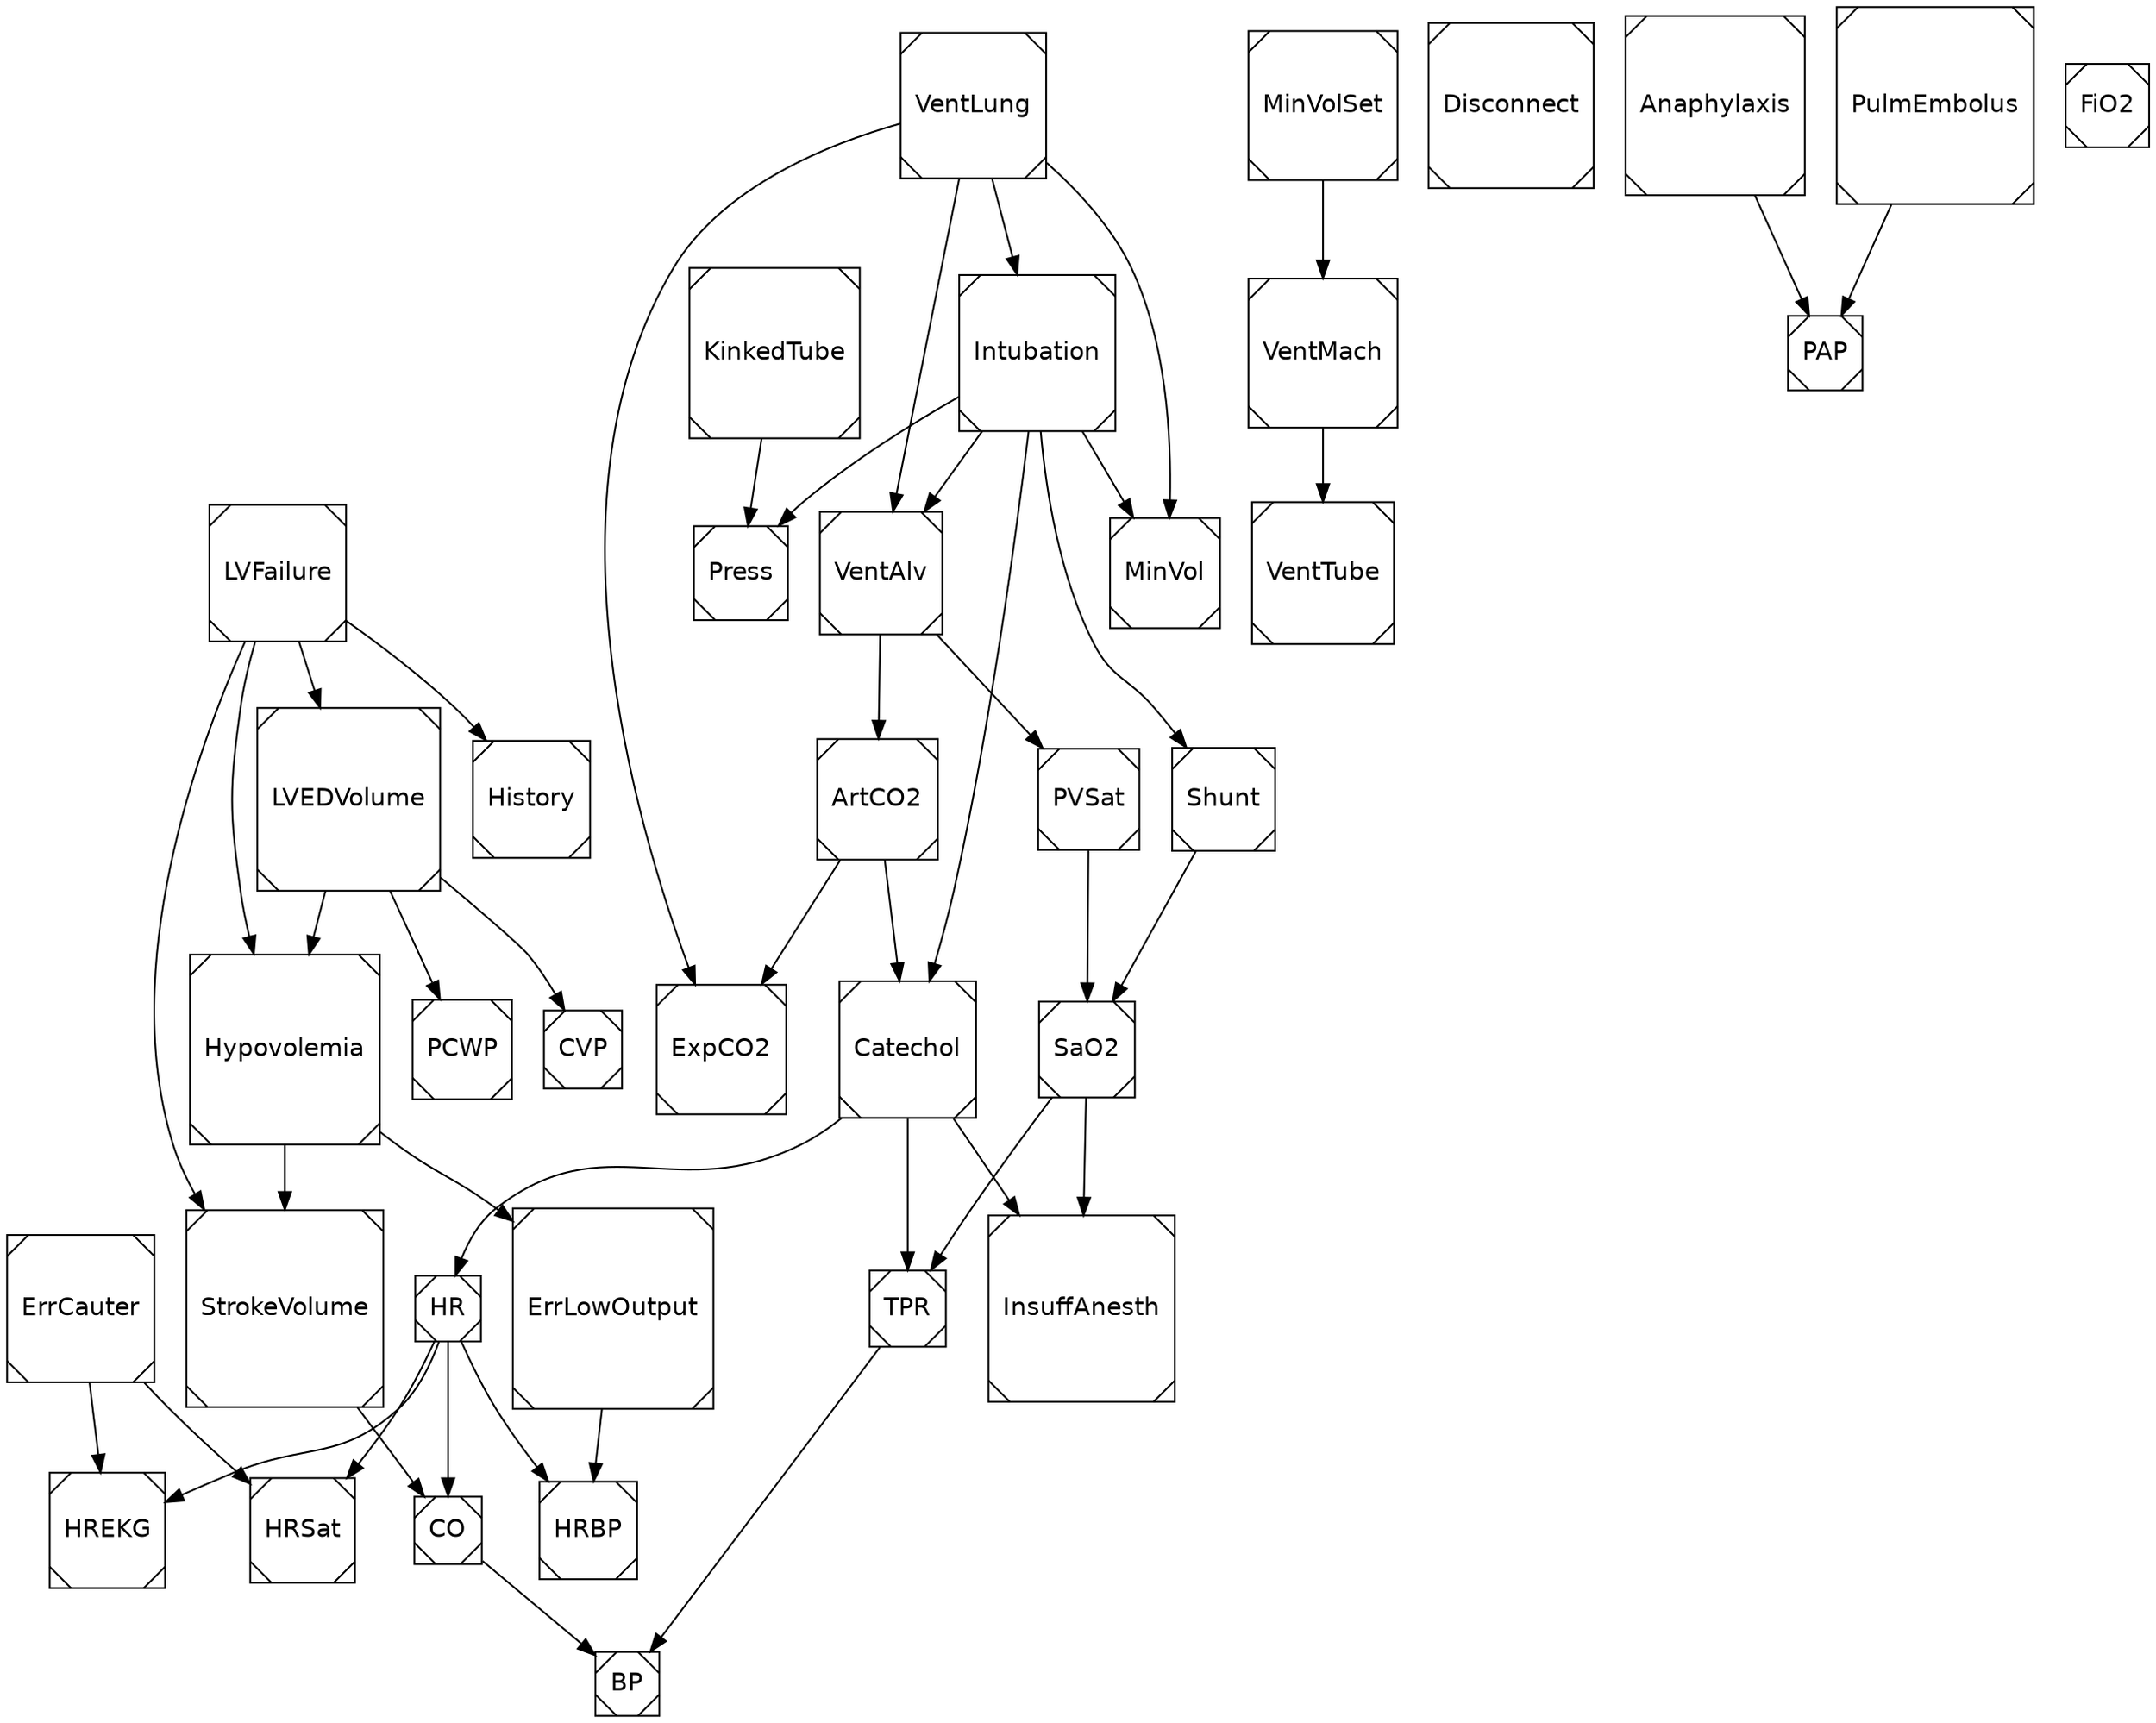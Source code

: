 digraph foo
{
	node [fontname="Helvetica" style="filled" fillcolor="white"];
	edge [labelfontname="Helvetica" labelangle=30 labeldistance=2];
	Hypovolemia [shape="Msquare"];
	StrokeVolume [shape="Msquare"];
	LVFailure [shape="Msquare"];
	LVEDVolume [shape="Msquare"];
	PCWP [shape="Msquare"];
	CVP [shape="Msquare"];
	History [shape="Msquare"];
	MinVolSet [shape="Msquare"];
	VentMach [shape="Msquare"];
	Disconnect [shape="Msquare"];
	VentTube [shape="Msquare"];
	KinkedTube [shape="Msquare"];
	Press [shape="Msquare"];
	ErrLowOutput [shape="Msquare"];
	HRBP [shape="Msquare"];
	ErrCauter [shape="Msquare"];
	HREKG [shape="Msquare"];
	HRSat [shape="Msquare"];
	BP [shape="Msquare"];
	CO [shape="Msquare"];
	HR [shape="Msquare"];
	TPR [shape="Msquare"];
	Anaphylaxis [shape="Msquare"];
	InsuffAnesth [shape="Msquare"];
	PAP [shape="Msquare"];
	PulmEmbolus [shape="Msquare"];
	FiO2 [shape="Msquare"];
	Catechol [shape="Msquare"];
	SaO2 [shape="Msquare"];
	Shunt [shape="Msquare"];
	PVSat [shape="Msquare"];
	MinVol [shape="Msquare"];
	ExpCO2 [shape="Msquare"];
	ArtCO2 [shape="Msquare"];
	VentAlv [shape="Msquare"];
	VentLung [shape="Msquare"];
	Intubation [shape="Msquare"];
	Hypovolemia->StrokeVolume;
	LVFailure->Hypovolemia;
	LVEDVolume->Hypovolemia;
	Hypovolemia->ErrLowOutput;
	LVFailure->StrokeVolume;
	StrokeVolume->CO;
	LVFailure->LVEDVolume;
	LVFailure->History;
	LVEDVolume->PCWP;
	LVEDVolume->CVP;
	MinVolSet->VentMach;
	VentMach->VentTube;
	KinkedTube->Press;
	Intubation->Press;
	ErrLowOutput->HRBP;
	HR->HRBP;
	ErrCauter->HREKG;
	ErrCauter->HRSat;
	HR->HREKG;
	HR->HRSat;
	CO->BP;
	TPR->BP;
	HR->CO;
	Catechol->HR;
	Catechol->TPR;
	SaO2->TPR;
	Anaphylaxis->PAP;
	Catechol->InsuffAnesth;
	SaO2->InsuffAnesth;
	PulmEmbolus->PAP;
	ArtCO2->Catechol;
	Intubation->Catechol;
	Shunt->SaO2;
	PVSat->SaO2;
	Intubation->Shunt;
	VentAlv->PVSat;
	VentLung->MinVol;
	Intubation->MinVol;
	ArtCO2->ExpCO2;
	VentLung->ExpCO2;
	VentAlv->ArtCO2;
	VentLung->VentAlv;
	Intubation->VentAlv;
	VentLung->Intubation;
}
